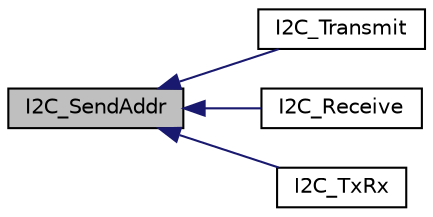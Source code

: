 digraph "I2C_SendAddr"
{
  edge [fontname="Helvetica",fontsize="10",labelfontname="Helvetica",labelfontsize="10"];
  node [fontname="Helvetica",fontsize="10",shape=record];
  rankdir="LR";
  Node15 [label="I2C_SendAddr",height=0.2,width=0.4,color="black", fillcolor="grey75", style="filled", fontcolor="black"];
  Node15 -> Node16 [dir="back",color="midnightblue",fontsize="10",style="solid",fontname="Helvetica"];
  Node16 [label="I2C_Transmit",height=0.2,width=0.4,color="black", fillcolor="white", style="filled",URL="$i2c_8c.html#a4913cc2a08031f38a0a396b20e7d552c",tooltip="Transmit the identifier + requested data out over I2C. "];
  Node15 -> Node17 [dir="back",color="midnightblue",fontsize="10",style="solid",fontname="Helvetica"];
  Node17 [label="I2C_Receive",height=0.2,width=0.4,color="black", fillcolor="white", style="filled",URL="$i2c_8c.html#a7dd101b0896d33d24748ee155fb4b2a3",tooltip="Read data from the. "];
  Node15 -> Node18 [dir="back",color="midnightblue",fontsize="10",style="solid",fontname="Helvetica"];
  Node18 [label="I2C_TxRx",height=0.2,width=0.4,color="black", fillcolor="white", style="filled",URL="$i2c_8c.html#a25e3863f83b01bc96b9788c045bd5d56",tooltip="Handle a combined write + read process over I2C to a target device. "];
}
